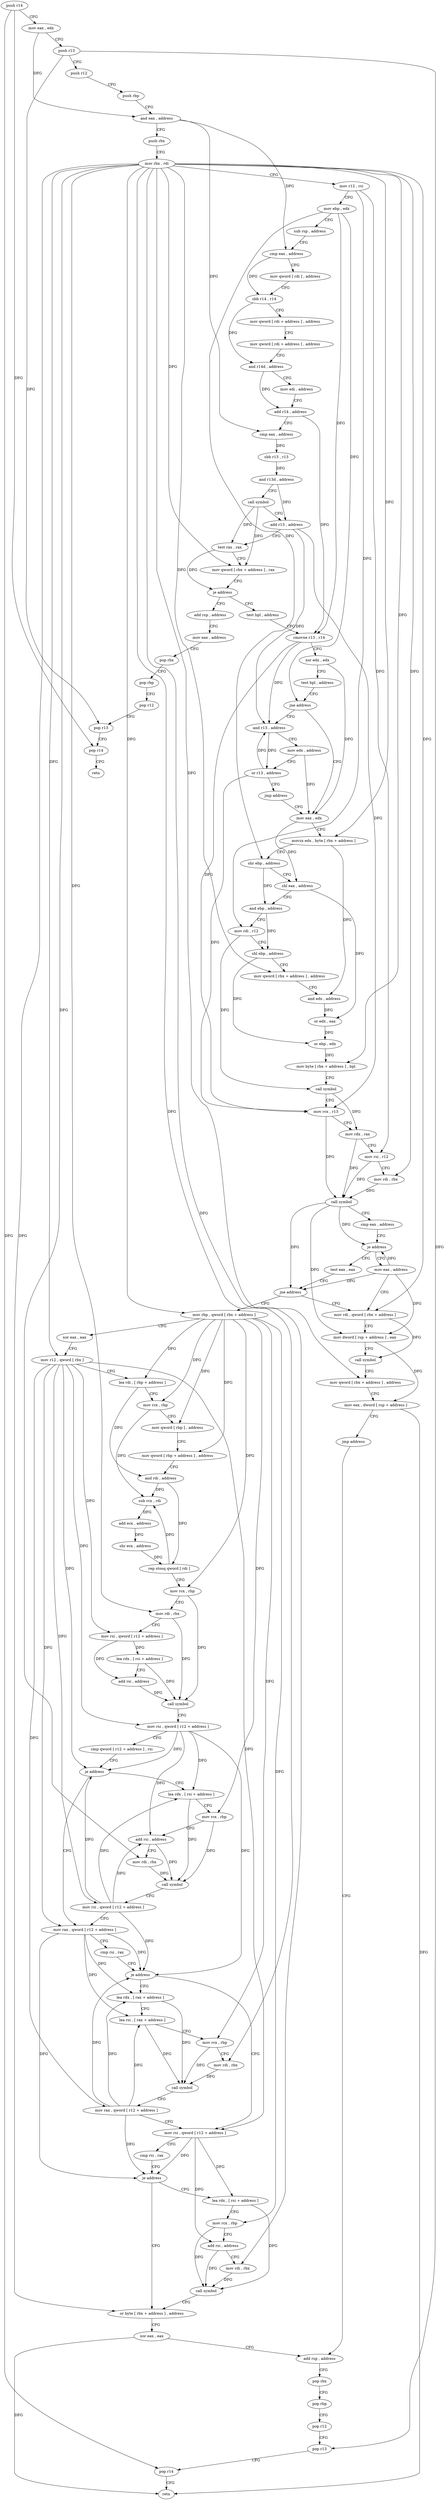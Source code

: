digraph "func" {
"4435552" [label = "push r14" ]
"4435554" [label = "mov eax , edx" ]
"4435556" [label = "push r13" ]
"4435558" [label = "push r12" ]
"4435560" [label = "push rbp" ]
"4435561" [label = "and eax , address" ]
"4435564" [label = "push rbx" ]
"4435565" [label = "mov rbx , rdi" ]
"4435568" [label = "mov r12 , rsi" ]
"4435571" [label = "mov ebp , edx" ]
"4435573" [label = "sub rsp , address" ]
"4435577" [label = "cmp eax , address" ]
"4435580" [label = "mov qword [ rdi ] , address" ]
"4435587" [label = "sbb r14 , r14" ]
"4435590" [label = "mov qword [ rdi + address ] , address" ]
"4435598" [label = "mov qword [ rdi + address ] , address" ]
"4435606" [label = "and r14d , address" ]
"4435613" [label = "mov edi , address" ]
"4435618" [label = "add r14 , address" ]
"4435625" [label = "cmp eax , address" ]
"4435628" [label = "sbb r13 , r13" ]
"4435631" [label = "and r13d , address" ]
"4435638" [label = "call symbol" ]
"4435643" [label = "add r13 , address" ]
"4435650" [label = "test rax , rax" ]
"4435653" [label = "mov qword [ rbx + address ] , rax" ]
"4435657" [label = "je address" ]
"4436032" [label = "add rsp , address" ]
"4435663" [label = "test bpl , address" ]
"4436036" [label = "mov eax , address" ]
"4436041" [label = "pop rbx" ]
"4436042" [label = "pop rbp" ]
"4436043" [label = "pop r12" ]
"4436045" [label = "pop r13" ]
"4436047" [label = "pop r14" ]
"4436049" [label = "retn" ]
"4435667" [label = "cmovne r13 , r14" ]
"4435671" [label = "xor edx , edx" ]
"4435673" [label = "test bpl , address" ]
"4435677" [label = "jne address" ]
"4435968" [label = "and r13 , address" ]
"4435683" [label = "mov eax , edx" ]
"4435972" [label = "mov edx , address" ]
"4435977" [label = "or r13 , address" ]
"4435984" [label = "jmp address" ]
"4435685" [label = "movzx edx , byte [ rbx + address ]" ]
"4435689" [label = "shr ebp , address" ]
"4435692" [label = "shl eax , address" ]
"4435695" [label = "and ebp , address" ]
"4435698" [label = "mov rdi , r12" ]
"4435701" [label = "shl ebp , address" ]
"4435704" [label = "mov qword [ rbx + address ] , address" ]
"4435712" [label = "and edx , address" ]
"4435715" [label = "or edx , eax" ]
"4435717" [label = "or ebp , edx" ]
"4435719" [label = "mov byte [ rbx + address ] , bpl" ]
"4435723" [label = "call symbol" ]
"4435728" [label = "mov rcx , r13" ]
"4435731" [label = "mov rdx , rax" ]
"4435734" [label = "mov rsi , r12" ]
"4435737" [label = "mov rdi , rbx" ]
"4435740" [label = "call symbol" ]
"4435745" [label = "cmp eax , address" ]
"4435748" [label = "je address" ]
"4435992" [label = "mov eax , address" ]
"4435754" [label = "test eax , eax" ]
"4435997" [label = "mov rdi , qword [ rbx + address ]" ]
"4435756" [label = "jne address" ]
"4435762" [label = "mov rbp , qword [ rbx + address ]" ]
"4435945" [label = "add rsp , address" ]
"4435949" [label = "pop rbx" ]
"4435950" [label = "pop rbp" ]
"4435951" [label = "pop r12" ]
"4435953" [label = "pop r13" ]
"4435955" [label = "pop r14" ]
"4435957" [label = "retn" ]
"4436001" [label = "mov dword [ rsp + address ] , eax" ]
"4436005" [label = "call symbol" ]
"4436010" [label = "mov qword [ rbx + address ] , address" ]
"4436018" [label = "mov eax , dword [ rsp + address ]" ]
"4436022" [label = "jmp address" ]
"4435766" [label = "xor eax , eax" ]
"4435768" [label = "mov r12 , qword [ rbx ]" ]
"4435771" [label = "lea rdi , [ rbp + address ]" ]
"4435775" [label = "mov rcx , rbp" ]
"4435778" [label = "mov qword [ rbp ] , address" ]
"4435786" [label = "mov qword [ rbp + address ] , address" ]
"4435797" [label = "and rdi , address" ]
"4435801" [label = "sub rcx , rdi" ]
"4435804" [label = "add ecx , address" ]
"4435810" [label = "shr ecx , address" ]
"4435813" [label = "rep stosq qword [ rdi ]" ]
"4435816" [label = "mov rcx , rbp" ]
"4435819" [label = "mov rdi , rbx" ]
"4435822" [label = "mov rsi , qword [ r12 + address ]" ]
"4435827" [label = "lea rdx , [ rsi + address ]" ]
"4435831" [label = "add rsi , address" ]
"4435835" [label = "call symbol" ]
"4435840" [label = "mov rsi , qword [ r12 + address ]" ]
"4435845" [label = "cmp qword [ r12 + address ] , rsi" ]
"4435850" [label = "je address" ]
"4435876" [label = "mov rax , qword [ r12 + address ]" ]
"4435852" [label = "lea rdx , [ rsi + address ]" ]
"4435881" [label = "cmp rsi , rax" ]
"4435884" [label = "je address" ]
"4435910" [label = "mov rsi , qword [ r12 + address ]" ]
"4435886" [label = "lea rdx , [ rax + address ]" ]
"4435856" [label = "mov rcx , rbp" ]
"4435859" [label = "add rsi , address" ]
"4435863" [label = "mov rdi , rbx" ]
"4435866" [label = "call symbol" ]
"4435871" [label = "mov rsi , qword [ r12 + address ]" ]
"4435915" [label = "cmp rsi , rax" ]
"4435918" [label = "je address" ]
"4435939" [label = "or byte [ rbx + address ] , address" ]
"4435920" [label = "lea rdx , [ rsi + address ]" ]
"4435890" [label = "lea rsi , [ rax + address ]" ]
"4435894" [label = "mov rcx , rbp" ]
"4435897" [label = "mov rdi , rbx" ]
"4435900" [label = "call symbol" ]
"4435905" [label = "mov rax , qword [ r12 + address ]" ]
"4435943" [label = "xor eax , eax" ]
"4435924" [label = "mov rcx , rbp" ]
"4435927" [label = "add rsi , address" ]
"4435931" [label = "mov rdi , rbx" ]
"4435934" [label = "call symbol" ]
"4435552" -> "4435554" [ label = "CFG" ]
"4435552" -> "4436047" [ label = "DFG" ]
"4435552" -> "4435955" [ label = "DFG" ]
"4435554" -> "4435556" [ label = "CFG" ]
"4435554" -> "4435561" [ label = "DFG" ]
"4435556" -> "4435558" [ label = "CFG" ]
"4435556" -> "4436045" [ label = "DFG" ]
"4435556" -> "4435953" [ label = "DFG" ]
"4435558" -> "4435560" [ label = "CFG" ]
"4435560" -> "4435561" [ label = "CFG" ]
"4435561" -> "4435564" [ label = "CFG" ]
"4435561" -> "4435577" [ label = "DFG" ]
"4435561" -> "4435625" [ label = "DFG" ]
"4435564" -> "4435565" [ label = "CFG" ]
"4435565" -> "4435568" [ label = "CFG" ]
"4435565" -> "4435653" [ label = "DFG" ]
"4435565" -> "4435685" [ label = "DFG" ]
"4435565" -> "4435704" [ label = "DFG" ]
"4435565" -> "4435719" [ label = "DFG" ]
"4435565" -> "4435737" [ label = "DFG" ]
"4435565" -> "4435997" [ label = "DFG" ]
"4435565" -> "4436010" [ label = "DFG" ]
"4435565" -> "4435762" [ label = "DFG" ]
"4435565" -> "4435768" [ label = "DFG" ]
"4435565" -> "4435819" [ label = "DFG" ]
"4435565" -> "4435863" [ label = "DFG" ]
"4435565" -> "4435897" [ label = "DFG" ]
"4435565" -> "4435939" [ label = "DFG" ]
"4435565" -> "4435931" [ label = "DFG" ]
"4435568" -> "4435571" [ label = "CFG" ]
"4435568" -> "4435698" [ label = "DFG" ]
"4435568" -> "4435734" [ label = "DFG" ]
"4435571" -> "4435573" [ label = "CFG" ]
"4435571" -> "4435667" [ label = "DFG" ]
"4435571" -> "4435677" [ label = "DFG" ]
"4435571" -> "4435689" [ label = "DFG" ]
"4435573" -> "4435577" [ label = "CFG" ]
"4435577" -> "4435580" [ label = "CFG" ]
"4435577" -> "4435587" [ label = "DFG" ]
"4435580" -> "4435587" [ label = "CFG" ]
"4435587" -> "4435590" [ label = "CFG" ]
"4435587" -> "4435606" [ label = "DFG" ]
"4435590" -> "4435598" [ label = "CFG" ]
"4435598" -> "4435606" [ label = "CFG" ]
"4435606" -> "4435613" [ label = "CFG" ]
"4435606" -> "4435618" [ label = "DFG" ]
"4435613" -> "4435618" [ label = "CFG" ]
"4435618" -> "4435625" [ label = "CFG" ]
"4435618" -> "4435667" [ label = "DFG" ]
"4435625" -> "4435628" [ label = "DFG" ]
"4435628" -> "4435631" [ label = "DFG" ]
"4435631" -> "4435638" [ label = "CFG" ]
"4435631" -> "4435643" [ label = "DFG" ]
"4435638" -> "4435643" [ label = "CFG" ]
"4435638" -> "4435650" [ label = "DFG" ]
"4435638" -> "4435653" [ label = "DFG" ]
"4435643" -> "4435650" [ label = "CFG" ]
"4435643" -> "4435968" [ label = "DFG" ]
"4435643" -> "4435728" [ label = "DFG" ]
"4435650" -> "4435653" [ label = "CFG" ]
"4435650" -> "4435657" [ label = "DFG" ]
"4435653" -> "4435657" [ label = "CFG" ]
"4435657" -> "4436032" [ label = "CFG" ]
"4435657" -> "4435663" [ label = "CFG" ]
"4436032" -> "4436036" [ label = "CFG" ]
"4435663" -> "4435667" [ label = "CFG" ]
"4436036" -> "4436041" [ label = "CFG" ]
"4436041" -> "4436042" [ label = "CFG" ]
"4436042" -> "4436043" [ label = "CFG" ]
"4436043" -> "4436045" [ label = "CFG" ]
"4436045" -> "4436047" [ label = "CFG" ]
"4436047" -> "4436049" [ label = "CFG" ]
"4435667" -> "4435671" [ label = "CFG" ]
"4435667" -> "4435968" [ label = "DFG" ]
"4435667" -> "4435728" [ label = "DFG" ]
"4435671" -> "4435673" [ label = "CFG" ]
"4435671" -> "4435683" [ label = "DFG" ]
"4435673" -> "4435677" [ label = "CFG" ]
"4435677" -> "4435968" [ label = "CFG" ]
"4435677" -> "4435683" [ label = "CFG" ]
"4435968" -> "4435972" [ label = "CFG" ]
"4435968" -> "4435977" [ label = "DFG" ]
"4435683" -> "4435685" [ label = "CFG" ]
"4435683" -> "4435692" [ label = "DFG" ]
"4435972" -> "4435977" [ label = "CFG" ]
"4435972" -> "4435683" [ label = "DFG" ]
"4435977" -> "4435984" [ label = "CFG" ]
"4435977" -> "4435968" [ label = "DFG" ]
"4435977" -> "4435728" [ label = "DFG" ]
"4435984" -> "4435683" [ label = "CFG" ]
"4435685" -> "4435689" [ label = "CFG" ]
"4435685" -> "4435712" [ label = "DFG" ]
"4435689" -> "4435692" [ label = "CFG" ]
"4435689" -> "4435695" [ label = "DFG" ]
"4435692" -> "4435695" [ label = "CFG" ]
"4435692" -> "4435715" [ label = "DFG" ]
"4435695" -> "4435698" [ label = "CFG" ]
"4435695" -> "4435701" [ label = "DFG" ]
"4435698" -> "4435701" [ label = "CFG" ]
"4435698" -> "4435723" [ label = "DFG" ]
"4435701" -> "4435704" [ label = "CFG" ]
"4435701" -> "4435717" [ label = "DFG" ]
"4435704" -> "4435712" [ label = "CFG" ]
"4435712" -> "4435715" [ label = "DFG" ]
"4435715" -> "4435717" [ label = "DFG" ]
"4435717" -> "4435719" [ label = "DFG" ]
"4435719" -> "4435723" [ label = "CFG" ]
"4435723" -> "4435728" [ label = "CFG" ]
"4435723" -> "4435731" [ label = "DFG" ]
"4435728" -> "4435731" [ label = "CFG" ]
"4435728" -> "4435740" [ label = "DFG" ]
"4435731" -> "4435734" [ label = "CFG" ]
"4435731" -> "4435740" [ label = "DFG" ]
"4435734" -> "4435737" [ label = "CFG" ]
"4435734" -> "4435740" [ label = "DFG" ]
"4435737" -> "4435740" [ label = "DFG" ]
"4435740" -> "4435745" [ label = "CFG" ]
"4435740" -> "4435748" [ label = "DFG" ]
"4435740" -> "4435756" [ label = "DFG" ]
"4435740" -> "4436001" [ label = "DFG" ]
"4435745" -> "4435748" [ label = "CFG" ]
"4435748" -> "4435992" [ label = "CFG" ]
"4435748" -> "4435754" [ label = "CFG" ]
"4435992" -> "4435997" [ label = "CFG" ]
"4435992" -> "4435748" [ label = "DFG" ]
"4435992" -> "4435756" [ label = "DFG" ]
"4435992" -> "4436001" [ label = "DFG" ]
"4435754" -> "4435756" [ label = "CFG" ]
"4435997" -> "4436001" [ label = "CFG" ]
"4435997" -> "4436005" [ label = "DFG" ]
"4435756" -> "4435997" [ label = "CFG" ]
"4435756" -> "4435762" [ label = "CFG" ]
"4435762" -> "4435766" [ label = "CFG" ]
"4435762" -> "4435771" [ label = "DFG" ]
"4435762" -> "4435775" [ label = "DFG" ]
"4435762" -> "4435778" [ label = "DFG" ]
"4435762" -> "4435786" [ label = "DFG" ]
"4435762" -> "4435816" [ label = "DFG" ]
"4435762" -> "4435856" [ label = "DFG" ]
"4435762" -> "4435894" [ label = "DFG" ]
"4435762" -> "4435924" [ label = "DFG" ]
"4435945" -> "4435949" [ label = "CFG" ]
"4435949" -> "4435950" [ label = "CFG" ]
"4435950" -> "4435951" [ label = "CFG" ]
"4435951" -> "4435953" [ label = "CFG" ]
"4435953" -> "4435955" [ label = "CFG" ]
"4435955" -> "4435957" [ label = "CFG" ]
"4436001" -> "4436005" [ label = "CFG" ]
"4436001" -> "4436018" [ label = "DFG" ]
"4436005" -> "4436010" [ label = "CFG" ]
"4436010" -> "4436018" [ label = "CFG" ]
"4436018" -> "4436022" [ label = "CFG" ]
"4436018" -> "4435957" [ label = "DFG" ]
"4436022" -> "4435945" [ label = "CFG" ]
"4435766" -> "4435768" [ label = "CFG" ]
"4435768" -> "4435771" [ label = "CFG" ]
"4435768" -> "4435822" [ label = "DFG" ]
"4435768" -> "4435840" [ label = "DFG" ]
"4435768" -> "4435850" [ label = "DFG" ]
"4435768" -> "4435876" [ label = "DFG" ]
"4435768" -> "4435871" [ label = "DFG" ]
"4435768" -> "4435910" [ label = "DFG" ]
"4435768" -> "4435905" [ label = "DFG" ]
"4435771" -> "4435775" [ label = "CFG" ]
"4435771" -> "4435797" [ label = "DFG" ]
"4435775" -> "4435778" [ label = "CFG" ]
"4435775" -> "4435801" [ label = "DFG" ]
"4435778" -> "4435786" [ label = "CFG" ]
"4435786" -> "4435797" [ label = "CFG" ]
"4435797" -> "4435801" [ label = "DFG" ]
"4435797" -> "4435813" [ label = "DFG" ]
"4435801" -> "4435804" [ label = "DFG" ]
"4435804" -> "4435810" [ label = "DFG" ]
"4435810" -> "4435813" [ label = "DFG" ]
"4435813" -> "4435816" [ label = "CFG" ]
"4435813" -> "4435801" [ label = "DFG" ]
"4435816" -> "4435819" [ label = "CFG" ]
"4435816" -> "4435835" [ label = "DFG" ]
"4435819" -> "4435822" [ label = "CFG" ]
"4435819" -> "4435835" [ label = "DFG" ]
"4435822" -> "4435827" [ label = "DFG" ]
"4435822" -> "4435831" [ label = "DFG" ]
"4435827" -> "4435831" [ label = "CFG" ]
"4435827" -> "4435835" [ label = "DFG" ]
"4435831" -> "4435835" [ label = "DFG" ]
"4435835" -> "4435840" [ label = "CFG" ]
"4435840" -> "4435845" [ label = "CFG" ]
"4435840" -> "4435850" [ label = "DFG" ]
"4435840" -> "4435884" [ label = "DFG" ]
"4435840" -> "4435852" [ label = "DFG" ]
"4435840" -> "4435859" [ label = "DFG" ]
"4435845" -> "4435850" [ label = "CFG" ]
"4435850" -> "4435876" [ label = "CFG" ]
"4435850" -> "4435852" [ label = "CFG" ]
"4435876" -> "4435881" [ label = "CFG" ]
"4435876" -> "4435884" [ label = "DFG" ]
"4435876" -> "4435918" [ label = "DFG" ]
"4435876" -> "4435886" [ label = "DFG" ]
"4435876" -> "4435890" [ label = "DFG" ]
"4435852" -> "4435856" [ label = "CFG" ]
"4435852" -> "4435866" [ label = "DFG" ]
"4435881" -> "4435884" [ label = "CFG" ]
"4435884" -> "4435910" [ label = "CFG" ]
"4435884" -> "4435886" [ label = "CFG" ]
"4435910" -> "4435915" [ label = "CFG" ]
"4435910" -> "4435918" [ label = "DFG" ]
"4435910" -> "4435920" [ label = "DFG" ]
"4435910" -> "4435927" [ label = "DFG" ]
"4435886" -> "4435890" [ label = "CFG" ]
"4435886" -> "4435900" [ label = "DFG" ]
"4435856" -> "4435859" [ label = "CFG" ]
"4435856" -> "4435866" [ label = "DFG" ]
"4435859" -> "4435863" [ label = "CFG" ]
"4435859" -> "4435866" [ label = "DFG" ]
"4435863" -> "4435866" [ label = "DFG" ]
"4435866" -> "4435871" [ label = "CFG" ]
"4435871" -> "4435876" [ label = "CFG" ]
"4435871" -> "4435850" [ label = "DFG" ]
"4435871" -> "4435852" [ label = "DFG" ]
"4435871" -> "4435859" [ label = "DFG" ]
"4435871" -> "4435884" [ label = "DFG" ]
"4435915" -> "4435918" [ label = "CFG" ]
"4435918" -> "4435939" [ label = "CFG" ]
"4435918" -> "4435920" [ label = "CFG" ]
"4435939" -> "4435943" [ label = "CFG" ]
"4435920" -> "4435924" [ label = "CFG" ]
"4435920" -> "4435934" [ label = "DFG" ]
"4435890" -> "4435894" [ label = "CFG" ]
"4435890" -> "4435900" [ label = "DFG" ]
"4435894" -> "4435897" [ label = "CFG" ]
"4435894" -> "4435900" [ label = "DFG" ]
"4435897" -> "4435900" [ label = "DFG" ]
"4435900" -> "4435905" [ label = "CFG" ]
"4435905" -> "4435910" [ label = "CFG" ]
"4435905" -> "4435884" [ label = "DFG" ]
"4435905" -> "4435918" [ label = "DFG" ]
"4435905" -> "4435886" [ label = "DFG" ]
"4435905" -> "4435890" [ label = "DFG" ]
"4435943" -> "4435945" [ label = "CFG" ]
"4435943" -> "4435957" [ label = "DFG" ]
"4435924" -> "4435927" [ label = "CFG" ]
"4435924" -> "4435934" [ label = "DFG" ]
"4435927" -> "4435931" [ label = "CFG" ]
"4435927" -> "4435934" [ label = "DFG" ]
"4435931" -> "4435934" [ label = "DFG" ]
"4435934" -> "4435939" [ label = "CFG" ]
}

